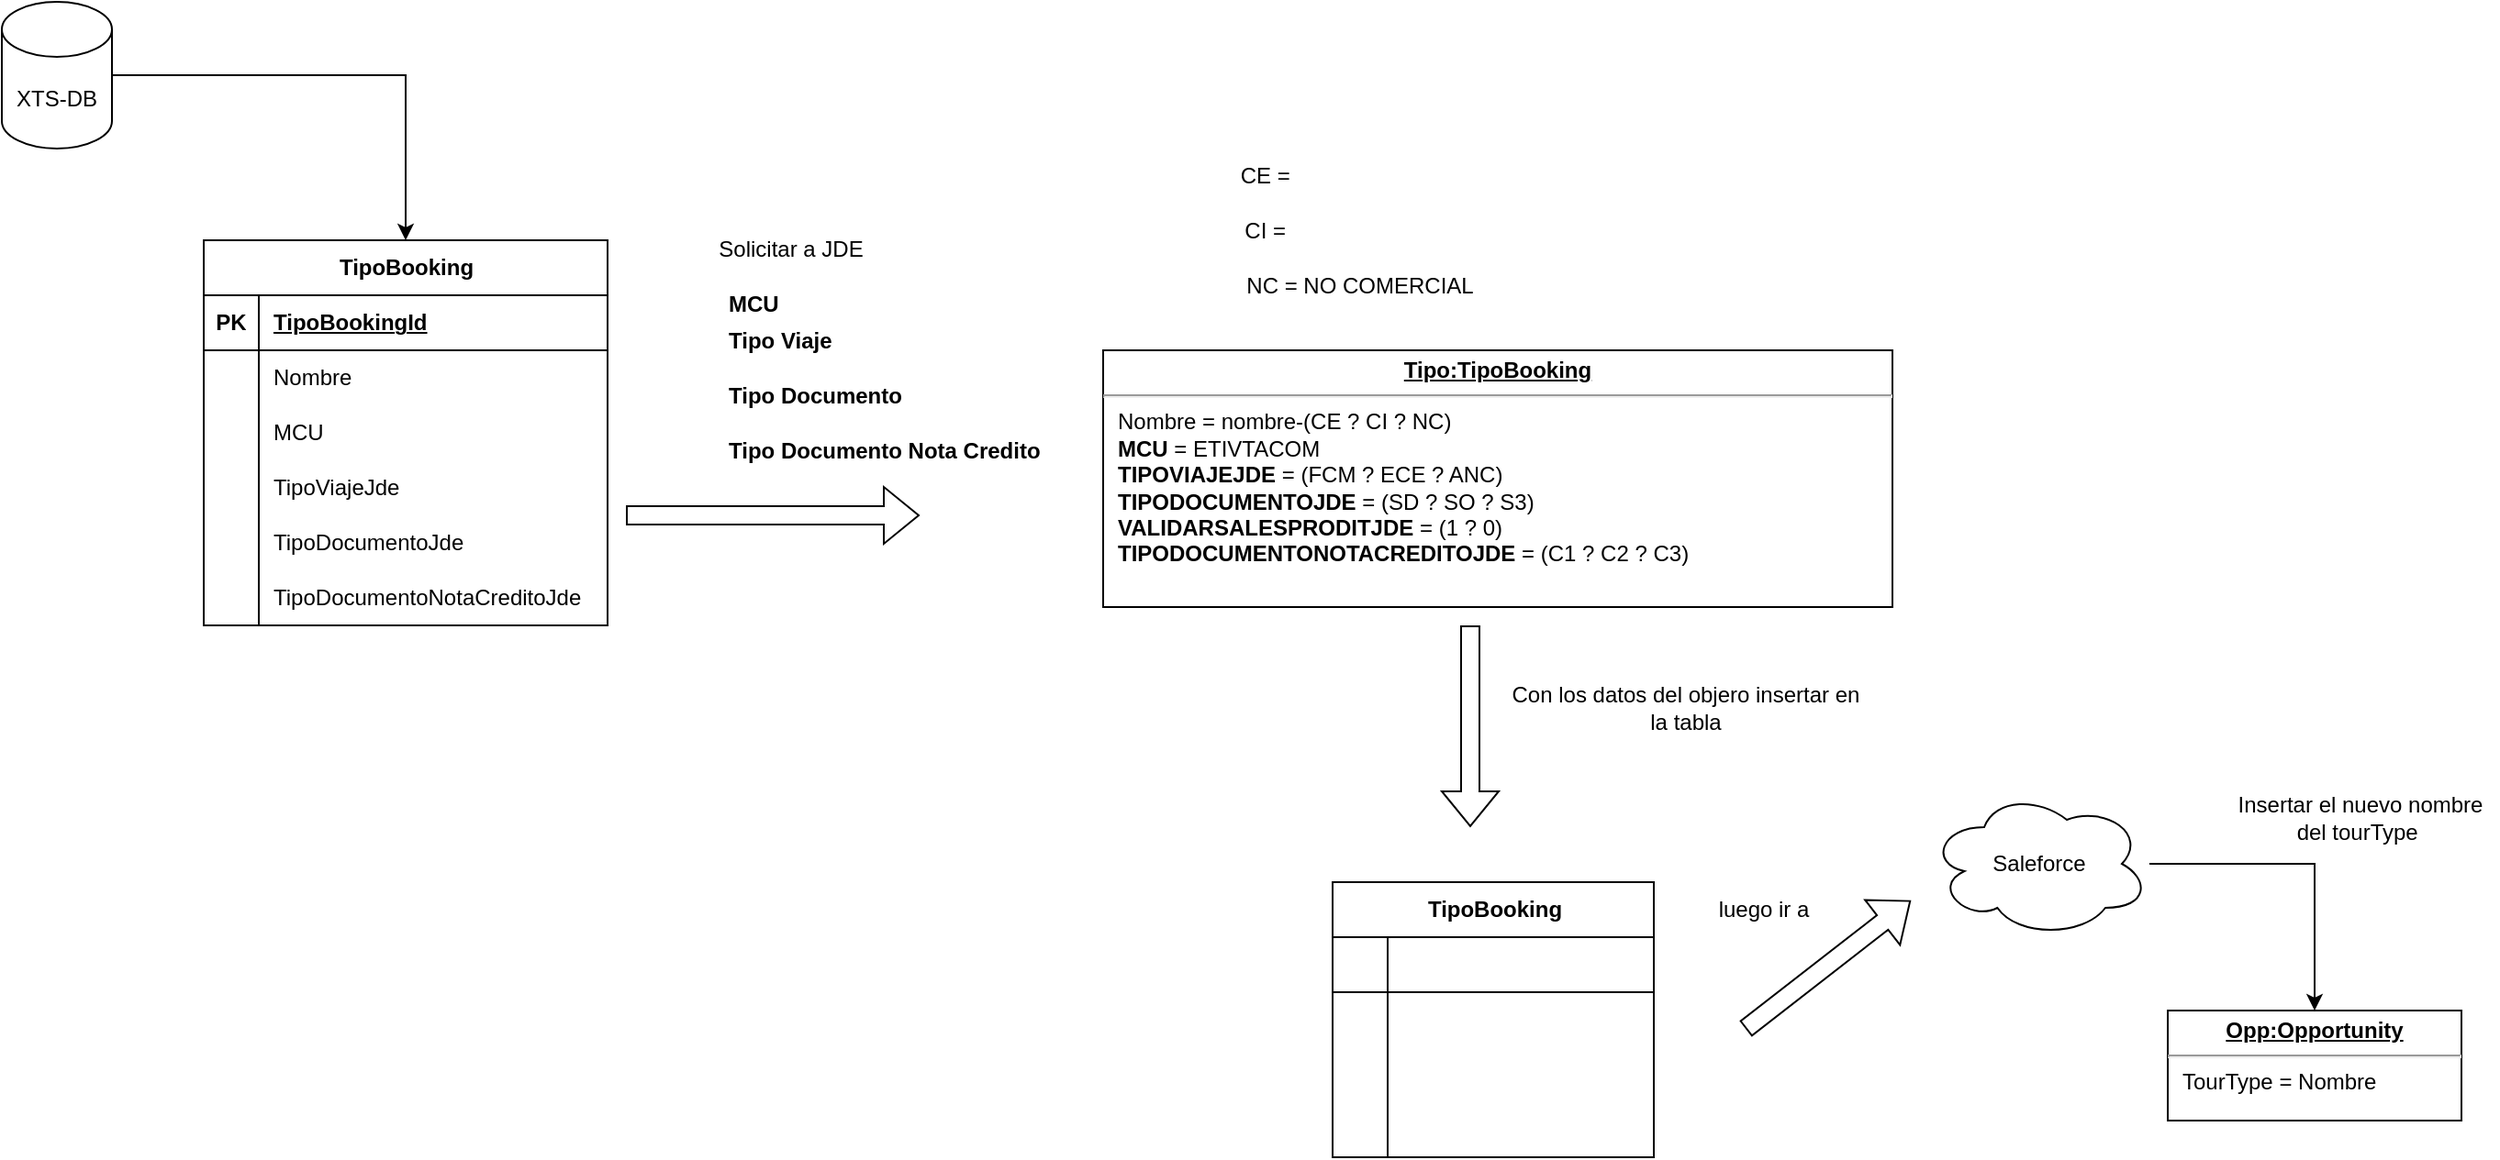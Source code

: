 <mxfile version="23.1.5" type="device">
  <diagram name="Página-1" id="23KAs9Nfa_TpmydsV-TJ">
    <mxGraphModel dx="1306" dy="854" grid="1" gridSize="10" guides="1" tooltips="1" connect="1" arrows="1" fold="1" page="1" pageScale="1" pageWidth="1169" pageHeight="827" math="0" shadow="0">
      <root>
        <mxCell id="0" />
        <mxCell id="1" parent="0" />
        <mxCell id="DHB-gmpSrlTBV-I-hgHs-38" style="edgeStyle=orthogonalEdgeStyle;rounded=0;orthogonalLoop=1;jettySize=auto;html=1;entryX=0.5;entryY=0;entryDx=0;entryDy=0;" edge="1" parent="1" source="DHB-gmpSrlTBV-I-hgHs-1" target="DHB-gmpSrlTBV-I-hgHs-2">
          <mxGeometry relative="1" as="geometry" />
        </mxCell>
        <mxCell id="DHB-gmpSrlTBV-I-hgHs-1" value="XTS-DB" style="shape=cylinder3;whiteSpace=wrap;html=1;boundedLbl=1;backgroundOutline=1;size=15;" vertex="1" parent="1">
          <mxGeometry x="100" y="120" width="60" height="80" as="geometry" />
        </mxCell>
        <mxCell id="DHB-gmpSrlTBV-I-hgHs-2" value="TipoBooking" style="shape=table;startSize=30;container=1;collapsible=1;childLayout=tableLayout;fixedRows=1;rowLines=0;fontStyle=1;align=center;resizeLast=1;html=1;" vertex="1" parent="1">
          <mxGeometry x="210" y="250" width="220" height="210" as="geometry" />
        </mxCell>
        <mxCell id="DHB-gmpSrlTBV-I-hgHs-3" value="" style="shape=tableRow;horizontal=0;startSize=0;swimlaneHead=0;swimlaneBody=0;fillColor=none;collapsible=0;dropTarget=0;points=[[0,0.5],[1,0.5]];portConstraint=eastwest;top=0;left=0;right=0;bottom=1;" vertex="1" parent="DHB-gmpSrlTBV-I-hgHs-2">
          <mxGeometry y="30" width="220" height="30" as="geometry" />
        </mxCell>
        <mxCell id="DHB-gmpSrlTBV-I-hgHs-4" value="PK" style="shape=partialRectangle;connectable=0;fillColor=none;top=0;left=0;bottom=0;right=0;fontStyle=1;overflow=hidden;whiteSpace=wrap;html=1;" vertex="1" parent="DHB-gmpSrlTBV-I-hgHs-3">
          <mxGeometry width="30" height="30" as="geometry">
            <mxRectangle width="30" height="30" as="alternateBounds" />
          </mxGeometry>
        </mxCell>
        <mxCell id="DHB-gmpSrlTBV-I-hgHs-5" value="TipoBookingId" style="shape=partialRectangle;connectable=0;fillColor=none;top=0;left=0;bottom=0;right=0;align=left;spacingLeft=6;fontStyle=5;overflow=hidden;whiteSpace=wrap;html=1;" vertex="1" parent="DHB-gmpSrlTBV-I-hgHs-3">
          <mxGeometry x="30" width="190" height="30" as="geometry">
            <mxRectangle width="190" height="30" as="alternateBounds" />
          </mxGeometry>
        </mxCell>
        <mxCell id="DHB-gmpSrlTBV-I-hgHs-6" value="" style="shape=tableRow;horizontal=0;startSize=0;swimlaneHead=0;swimlaneBody=0;fillColor=none;collapsible=0;dropTarget=0;points=[[0,0.5],[1,0.5]];portConstraint=eastwest;top=0;left=0;right=0;bottom=0;" vertex="1" parent="DHB-gmpSrlTBV-I-hgHs-2">
          <mxGeometry y="60" width="220" height="30" as="geometry" />
        </mxCell>
        <mxCell id="DHB-gmpSrlTBV-I-hgHs-7" value="" style="shape=partialRectangle;connectable=0;fillColor=none;top=0;left=0;bottom=0;right=0;editable=1;overflow=hidden;whiteSpace=wrap;html=1;" vertex="1" parent="DHB-gmpSrlTBV-I-hgHs-6">
          <mxGeometry width="30" height="30" as="geometry">
            <mxRectangle width="30" height="30" as="alternateBounds" />
          </mxGeometry>
        </mxCell>
        <mxCell id="DHB-gmpSrlTBV-I-hgHs-8" value="Nombre" style="shape=partialRectangle;connectable=0;fillColor=none;top=0;left=0;bottom=0;right=0;align=left;spacingLeft=6;overflow=hidden;whiteSpace=wrap;html=1;" vertex="1" parent="DHB-gmpSrlTBV-I-hgHs-6">
          <mxGeometry x="30" width="190" height="30" as="geometry">
            <mxRectangle width="190" height="30" as="alternateBounds" />
          </mxGeometry>
        </mxCell>
        <mxCell id="DHB-gmpSrlTBV-I-hgHs-9" value="" style="shape=tableRow;horizontal=0;startSize=0;swimlaneHead=0;swimlaneBody=0;fillColor=none;collapsible=0;dropTarget=0;points=[[0,0.5],[1,0.5]];portConstraint=eastwest;top=0;left=0;right=0;bottom=0;" vertex="1" parent="DHB-gmpSrlTBV-I-hgHs-2">
          <mxGeometry y="90" width="220" height="30" as="geometry" />
        </mxCell>
        <mxCell id="DHB-gmpSrlTBV-I-hgHs-10" value="" style="shape=partialRectangle;connectable=0;fillColor=none;top=0;left=0;bottom=0;right=0;editable=1;overflow=hidden;whiteSpace=wrap;html=1;" vertex="1" parent="DHB-gmpSrlTBV-I-hgHs-9">
          <mxGeometry width="30" height="30" as="geometry">
            <mxRectangle width="30" height="30" as="alternateBounds" />
          </mxGeometry>
        </mxCell>
        <mxCell id="DHB-gmpSrlTBV-I-hgHs-11" value="MCU" style="shape=partialRectangle;connectable=0;fillColor=none;top=0;left=0;bottom=0;right=0;align=left;spacingLeft=6;overflow=hidden;whiteSpace=wrap;html=1;" vertex="1" parent="DHB-gmpSrlTBV-I-hgHs-9">
          <mxGeometry x="30" width="190" height="30" as="geometry">
            <mxRectangle width="190" height="30" as="alternateBounds" />
          </mxGeometry>
        </mxCell>
        <mxCell id="DHB-gmpSrlTBV-I-hgHs-12" value="" style="shape=tableRow;horizontal=0;startSize=0;swimlaneHead=0;swimlaneBody=0;fillColor=none;collapsible=0;dropTarget=0;points=[[0,0.5],[1,0.5]];portConstraint=eastwest;top=0;left=0;right=0;bottom=0;" vertex="1" parent="DHB-gmpSrlTBV-I-hgHs-2">
          <mxGeometry y="120" width="220" height="30" as="geometry" />
        </mxCell>
        <mxCell id="DHB-gmpSrlTBV-I-hgHs-13" value="" style="shape=partialRectangle;connectable=0;fillColor=none;top=0;left=0;bottom=0;right=0;editable=1;overflow=hidden;whiteSpace=wrap;html=1;" vertex="1" parent="DHB-gmpSrlTBV-I-hgHs-12">
          <mxGeometry width="30" height="30" as="geometry">
            <mxRectangle width="30" height="30" as="alternateBounds" />
          </mxGeometry>
        </mxCell>
        <mxCell id="DHB-gmpSrlTBV-I-hgHs-14" value="TipoViajeJde" style="shape=partialRectangle;connectable=0;fillColor=none;top=0;left=0;bottom=0;right=0;align=left;spacingLeft=6;overflow=hidden;whiteSpace=wrap;html=1;" vertex="1" parent="DHB-gmpSrlTBV-I-hgHs-12">
          <mxGeometry x="30" width="190" height="30" as="geometry">
            <mxRectangle width="190" height="30" as="alternateBounds" />
          </mxGeometry>
        </mxCell>
        <mxCell id="DHB-gmpSrlTBV-I-hgHs-15" value="" style="shape=tableRow;horizontal=0;startSize=0;swimlaneHead=0;swimlaneBody=0;fillColor=none;collapsible=0;dropTarget=0;points=[[0,0.5],[1,0.5]];portConstraint=eastwest;top=0;left=0;right=0;bottom=0;" vertex="1" parent="DHB-gmpSrlTBV-I-hgHs-2">
          <mxGeometry y="150" width="220" height="30" as="geometry" />
        </mxCell>
        <mxCell id="DHB-gmpSrlTBV-I-hgHs-16" value="" style="shape=partialRectangle;connectable=0;fillColor=none;top=0;left=0;bottom=0;right=0;editable=1;overflow=hidden;whiteSpace=wrap;html=1;" vertex="1" parent="DHB-gmpSrlTBV-I-hgHs-15">
          <mxGeometry width="30" height="30" as="geometry">
            <mxRectangle width="30" height="30" as="alternateBounds" />
          </mxGeometry>
        </mxCell>
        <mxCell id="DHB-gmpSrlTBV-I-hgHs-17" value="TipoDocumentoJde" style="shape=partialRectangle;connectable=0;fillColor=none;top=0;left=0;bottom=0;right=0;align=left;spacingLeft=6;overflow=hidden;whiteSpace=wrap;html=1;" vertex="1" parent="DHB-gmpSrlTBV-I-hgHs-15">
          <mxGeometry x="30" width="190" height="30" as="geometry">
            <mxRectangle width="190" height="30" as="alternateBounds" />
          </mxGeometry>
        </mxCell>
        <mxCell id="DHB-gmpSrlTBV-I-hgHs-34" value="" style="shape=tableRow;horizontal=0;startSize=0;swimlaneHead=0;swimlaneBody=0;fillColor=none;collapsible=0;dropTarget=0;points=[[0,0.5],[1,0.5]];portConstraint=eastwest;top=0;left=0;right=0;bottom=0;" vertex="1" parent="DHB-gmpSrlTBV-I-hgHs-2">
          <mxGeometry y="180" width="220" height="30" as="geometry" />
        </mxCell>
        <mxCell id="DHB-gmpSrlTBV-I-hgHs-35" value="" style="shape=partialRectangle;connectable=0;fillColor=none;top=0;left=0;bottom=0;right=0;editable=1;overflow=hidden;whiteSpace=wrap;html=1;" vertex="1" parent="DHB-gmpSrlTBV-I-hgHs-34">
          <mxGeometry width="30" height="30" as="geometry">
            <mxRectangle width="30" height="30" as="alternateBounds" />
          </mxGeometry>
        </mxCell>
        <mxCell id="DHB-gmpSrlTBV-I-hgHs-36" value="TipoDocumentoNotaCreditoJde" style="shape=partialRectangle;connectable=0;fillColor=none;top=0;left=0;bottom=0;right=0;align=left;spacingLeft=6;overflow=hidden;whiteSpace=wrap;html=1;" vertex="1" parent="DHB-gmpSrlTBV-I-hgHs-34">
          <mxGeometry x="30" width="190" height="30" as="geometry">
            <mxRectangle width="190" height="30" as="alternateBounds" />
          </mxGeometry>
        </mxCell>
        <mxCell id="DHB-gmpSrlTBV-I-hgHs-39" value="" style="shape=flexArrow;endArrow=classic;html=1;rounded=0;" edge="1" parent="1">
          <mxGeometry width="50" height="50" relative="1" as="geometry">
            <mxPoint x="440" y="400" as="sourcePoint" />
            <mxPoint x="600" y="400" as="targetPoint" />
          </mxGeometry>
        </mxCell>
        <mxCell id="DHB-gmpSrlTBV-I-hgHs-43" value="Solicitar a JDE" style="text;html=1;align=center;verticalAlign=middle;whiteSpace=wrap;rounded=0;" vertex="1" parent="1">
          <mxGeometry x="480" y="240" width="100" height="30" as="geometry" />
        </mxCell>
        <mxCell id="DHB-gmpSrlTBV-I-hgHs-44" value="MCU" style="text;strokeColor=none;fillColor=none;align=left;verticalAlign=middle;spacingLeft=4;spacingRight=4;overflow=hidden;points=[[0,0.5],[1,0.5]];portConstraint=eastwest;rotatable=0;whiteSpace=wrap;html=1;fontStyle=1" vertex="1" parent="1">
          <mxGeometry x="490" y="270" width="80" height="30" as="geometry" />
        </mxCell>
        <mxCell id="DHB-gmpSrlTBV-I-hgHs-45" value="Tipo Viaje" style="text;strokeColor=none;fillColor=none;align=left;verticalAlign=middle;spacingLeft=4;spacingRight=4;overflow=hidden;points=[[0,0.5],[1,0.5]];portConstraint=eastwest;rotatable=0;whiteSpace=wrap;html=1;fontStyle=1" vertex="1" parent="1">
          <mxGeometry x="490" y="290" width="210" height="30" as="geometry" />
        </mxCell>
        <mxCell id="DHB-gmpSrlTBV-I-hgHs-46" value="Tipo Documento&amp;nbsp;" style="text;strokeColor=none;fillColor=none;align=left;verticalAlign=middle;spacingLeft=4;spacingRight=4;overflow=hidden;points=[[0,0.5],[1,0.5]];portConstraint=eastwest;rotatable=0;whiteSpace=wrap;html=1;fontStyle=1" vertex="1" parent="1">
          <mxGeometry x="490" y="320" width="180" height="30" as="geometry" />
        </mxCell>
        <mxCell id="DHB-gmpSrlTBV-I-hgHs-48" value="Tipo Documento Nota Credito" style="text;strokeColor=none;fillColor=none;align=left;verticalAlign=middle;spacingLeft=4;spacingRight=4;overflow=hidden;points=[[0,0.5],[1,0.5]];portConstraint=eastwest;rotatable=0;whiteSpace=wrap;html=1;fontStyle=1" vertex="1" parent="1">
          <mxGeometry x="490" y="350" width="190" height="30" as="geometry" />
        </mxCell>
        <mxCell id="DHB-gmpSrlTBV-I-hgHs-50" value="&lt;p style=&quot;margin:0px;margin-top:4px;text-align:center;text-decoration:underline;&quot;&gt;&lt;b&gt;Tipo:TipoBooking&lt;/b&gt;&lt;/p&gt;&lt;hr&gt;&lt;p style=&quot;margin:0px;margin-left:8px;&quot;&gt;Nombre = nombre-(CE ? CI ? NC)&lt;br&gt;&lt;b&gt;MCU&lt;/b&gt; = ETIVTACOM&lt;br&gt;&lt;b&gt;TIPOVIAJEJDE&lt;/b&gt; = (FCM ? ECE ? ANC)&lt;/p&gt;&lt;p style=&quot;margin:0px;margin-left:8px;&quot;&gt;&lt;b&gt;TIPODOCUMENTOJDE&lt;/b&gt; = (SD ? SO ? S3)&lt;/p&gt;&lt;p style=&quot;margin:0px;margin-left:8px;&quot;&gt;&lt;b&gt;VALIDARSALESPRODITJDE&lt;/b&gt; = (1 ? 0)&lt;/p&gt;&lt;p style=&quot;margin:0px;margin-left:8px;&quot;&gt;&lt;b&gt;TIPODOCUMENTONOTACREDITOJDE&lt;/b&gt; = (C1 ? C2 ? C3)&lt;/p&gt;" style="verticalAlign=top;align=left;overflow=fill;html=1;whiteSpace=wrap;" vertex="1" parent="1">
          <mxGeometry x="700" y="310" width="430" height="140" as="geometry" />
        </mxCell>
        <mxCell id="DHB-gmpSrlTBV-I-hgHs-51" value="CE =&amp;nbsp;" style="text;html=1;align=center;verticalAlign=middle;whiteSpace=wrap;rounded=0;" vertex="1" parent="1">
          <mxGeometry x="740" y="200" width="100" height="30" as="geometry" />
        </mxCell>
        <mxCell id="DHB-gmpSrlTBV-I-hgHs-52" value="CI =&amp;nbsp;" style="text;html=1;align=center;verticalAlign=middle;whiteSpace=wrap;rounded=0;" vertex="1" parent="1">
          <mxGeometry x="740" y="230" width="100" height="30" as="geometry" />
        </mxCell>
        <mxCell id="DHB-gmpSrlTBV-I-hgHs-53" value="NC = NO COMERCIAL" style="text;html=1;align=center;verticalAlign=middle;whiteSpace=wrap;rounded=0;" vertex="1" parent="1">
          <mxGeometry x="740" y="260" width="200" height="30" as="geometry" />
        </mxCell>
        <mxCell id="DHB-gmpSrlTBV-I-hgHs-57" value="" style="shape=flexArrow;endArrow=classic;html=1;rounded=0;" edge="1" parent="1">
          <mxGeometry width="50" height="50" relative="1" as="geometry">
            <mxPoint x="900" y="460" as="sourcePoint" />
            <mxPoint x="900" y="570" as="targetPoint" />
          </mxGeometry>
        </mxCell>
        <mxCell id="DHB-gmpSrlTBV-I-hgHs-58" value="TipoBooking" style="shape=table;startSize=30;container=1;collapsible=1;childLayout=tableLayout;fixedRows=1;rowLines=0;fontStyle=1;align=center;resizeLast=1;html=1;" vertex="1" parent="1">
          <mxGeometry x="825" y="600" width="175" height="150" as="geometry" />
        </mxCell>
        <mxCell id="DHB-gmpSrlTBV-I-hgHs-59" value="" style="shape=tableRow;horizontal=0;startSize=0;swimlaneHead=0;swimlaneBody=0;fillColor=none;collapsible=0;dropTarget=0;points=[[0,0.5],[1,0.5]];portConstraint=eastwest;top=0;left=0;right=0;bottom=1;" vertex="1" parent="DHB-gmpSrlTBV-I-hgHs-58">
          <mxGeometry y="30" width="175" height="30" as="geometry" />
        </mxCell>
        <mxCell id="DHB-gmpSrlTBV-I-hgHs-60" value="" style="shape=partialRectangle;connectable=0;fillColor=none;top=0;left=0;bottom=0;right=0;fontStyle=1;overflow=hidden;whiteSpace=wrap;html=1;" vertex="1" parent="DHB-gmpSrlTBV-I-hgHs-59">
          <mxGeometry width="30" height="30" as="geometry">
            <mxRectangle width="30" height="30" as="alternateBounds" />
          </mxGeometry>
        </mxCell>
        <mxCell id="DHB-gmpSrlTBV-I-hgHs-61" value="" style="shape=partialRectangle;connectable=0;fillColor=none;top=0;left=0;bottom=0;right=0;align=left;spacingLeft=6;fontStyle=5;overflow=hidden;whiteSpace=wrap;html=1;" vertex="1" parent="DHB-gmpSrlTBV-I-hgHs-59">
          <mxGeometry x="30" width="145" height="30" as="geometry">
            <mxRectangle width="145" height="30" as="alternateBounds" />
          </mxGeometry>
        </mxCell>
        <mxCell id="DHB-gmpSrlTBV-I-hgHs-62" value="" style="shape=tableRow;horizontal=0;startSize=0;swimlaneHead=0;swimlaneBody=0;fillColor=none;collapsible=0;dropTarget=0;points=[[0,0.5],[1,0.5]];portConstraint=eastwest;top=0;left=0;right=0;bottom=0;" vertex="1" parent="DHB-gmpSrlTBV-I-hgHs-58">
          <mxGeometry y="60" width="175" height="30" as="geometry" />
        </mxCell>
        <mxCell id="DHB-gmpSrlTBV-I-hgHs-63" value="" style="shape=partialRectangle;connectable=0;fillColor=none;top=0;left=0;bottom=0;right=0;editable=1;overflow=hidden;whiteSpace=wrap;html=1;" vertex="1" parent="DHB-gmpSrlTBV-I-hgHs-62">
          <mxGeometry width="30" height="30" as="geometry">
            <mxRectangle width="30" height="30" as="alternateBounds" />
          </mxGeometry>
        </mxCell>
        <mxCell id="DHB-gmpSrlTBV-I-hgHs-64" value="" style="shape=partialRectangle;connectable=0;fillColor=none;top=0;left=0;bottom=0;right=0;align=left;spacingLeft=6;overflow=hidden;whiteSpace=wrap;html=1;" vertex="1" parent="DHB-gmpSrlTBV-I-hgHs-62">
          <mxGeometry x="30" width="145" height="30" as="geometry">
            <mxRectangle width="145" height="30" as="alternateBounds" />
          </mxGeometry>
        </mxCell>
        <mxCell id="DHB-gmpSrlTBV-I-hgHs-65" value="" style="shape=tableRow;horizontal=0;startSize=0;swimlaneHead=0;swimlaneBody=0;fillColor=none;collapsible=0;dropTarget=0;points=[[0,0.5],[1,0.5]];portConstraint=eastwest;top=0;left=0;right=0;bottom=0;" vertex="1" parent="DHB-gmpSrlTBV-I-hgHs-58">
          <mxGeometry y="90" width="175" height="30" as="geometry" />
        </mxCell>
        <mxCell id="DHB-gmpSrlTBV-I-hgHs-66" value="" style="shape=partialRectangle;connectable=0;fillColor=none;top=0;left=0;bottom=0;right=0;editable=1;overflow=hidden;whiteSpace=wrap;html=1;" vertex="1" parent="DHB-gmpSrlTBV-I-hgHs-65">
          <mxGeometry width="30" height="30" as="geometry">
            <mxRectangle width="30" height="30" as="alternateBounds" />
          </mxGeometry>
        </mxCell>
        <mxCell id="DHB-gmpSrlTBV-I-hgHs-67" value="" style="shape=partialRectangle;connectable=0;fillColor=none;top=0;left=0;bottom=0;right=0;align=left;spacingLeft=6;overflow=hidden;whiteSpace=wrap;html=1;" vertex="1" parent="DHB-gmpSrlTBV-I-hgHs-65">
          <mxGeometry x="30" width="145" height="30" as="geometry">
            <mxRectangle width="145" height="30" as="alternateBounds" />
          </mxGeometry>
        </mxCell>
        <mxCell id="DHB-gmpSrlTBV-I-hgHs-68" value="" style="shape=tableRow;horizontal=0;startSize=0;swimlaneHead=0;swimlaneBody=0;fillColor=none;collapsible=0;dropTarget=0;points=[[0,0.5],[1,0.5]];portConstraint=eastwest;top=0;left=0;right=0;bottom=0;" vertex="1" parent="DHB-gmpSrlTBV-I-hgHs-58">
          <mxGeometry y="120" width="175" height="30" as="geometry" />
        </mxCell>
        <mxCell id="DHB-gmpSrlTBV-I-hgHs-69" value="" style="shape=partialRectangle;connectable=0;fillColor=none;top=0;left=0;bottom=0;right=0;editable=1;overflow=hidden;whiteSpace=wrap;html=1;" vertex="1" parent="DHB-gmpSrlTBV-I-hgHs-68">
          <mxGeometry width="30" height="30" as="geometry">
            <mxRectangle width="30" height="30" as="alternateBounds" />
          </mxGeometry>
        </mxCell>
        <mxCell id="DHB-gmpSrlTBV-I-hgHs-70" value="" style="shape=partialRectangle;connectable=0;fillColor=none;top=0;left=0;bottom=0;right=0;align=left;spacingLeft=6;overflow=hidden;whiteSpace=wrap;html=1;" vertex="1" parent="DHB-gmpSrlTBV-I-hgHs-68">
          <mxGeometry x="30" width="145" height="30" as="geometry">
            <mxRectangle width="145" height="30" as="alternateBounds" />
          </mxGeometry>
        </mxCell>
        <mxCell id="DHB-gmpSrlTBV-I-hgHs-71" value="Con los datos del objero insertar en la tabla" style="text;html=1;align=center;verticalAlign=middle;whiteSpace=wrap;rounded=0;" vertex="1" parent="1">
          <mxGeometry x="920" y="490" width="195" height="30" as="geometry" />
        </mxCell>
        <mxCell id="DHB-gmpSrlTBV-I-hgHs-78" style="edgeStyle=orthogonalEdgeStyle;rounded=0;orthogonalLoop=1;jettySize=auto;html=1;entryX=0.5;entryY=0;entryDx=0;entryDy=0;" edge="1" parent="1" source="DHB-gmpSrlTBV-I-hgHs-73" target="DHB-gmpSrlTBV-I-hgHs-74">
          <mxGeometry relative="1" as="geometry" />
        </mxCell>
        <mxCell id="DHB-gmpSrlTBV-I-hgHs-73" value="Saleforce" style="ellipse;shape=cloud;whiteSpace=wrap;html=1;" vertex="1" parent="1">
          <mxGeometry x="1150" y="550" width="120" height="80" as="geometry" />
        </mxCell>
        <mxCell id="DHB-gmpSrlTBV-I-hgHs-74" value="&lt;p style=&quot;margin:0px;margin-top:4px;text-align:center;text-decoration:underline;&quot;&gt;&lt;b&gt;Opp:Opportunity&lt;/b&gt;&lt;/p&gt;&lt;hr&gt;&lt;p style=&quot;margin:0px;margin-left:8px;&quot;&gt;TourType = Nombre&lt;br&gt;&lt;br&gt;&lt;/p&gt;" style="verticalAlign=top;align=left;overflow=fill;html=1;whiteSpace=wrap;" vertex="1" parent="1">
          <mxGeometry x="1280" y="670" width="160" height="60" as="geometry" />
        </mxCell>
        <mxCell id="DHB-gmpSrlTBV-I-hgHs-76" value="" style="shape=flexArrow;endArrow=classic;html=1;rounded=0;" edge="1" parent="1">
          <mxGeometry width="50" height="50" relative="1" as="geometry">
            <mxPoint x="1050" y="680" as="sourcePoint" />
            <mxPoint x="1140" y="610" as="targetPoint" />
          </mxGeometry>
        </mxCell>
        <mxCell id="DHB-gmpSrlTBV-I-hgHs-77" value="luego ir a" style="text;html=1;align=center;verticalAlign=middle;whiteSpace=wrap;rounded=0;" vertex="1" parent="1">
          <mxGeometry x="1030" y="600" width="60" height="30" as="geometry" />
        </mxCell>
        <mxCell id="DHB-gmpSrlTBV-I-hgHs-79" value="Insertar el nuevo nombre del tourType&amp;nbsp;" style="text;html=1;align=center;verticalAlign=middle;whiteSpace=wrap;rounded=0;" vertex="1" parent="1">
          <mxGeometry x="1310" y="550" width="150" height="30" as="geometry" />
        </mxCell>
      </root>
    </mxGraphModel>
  </diagram>
</mxfile>
